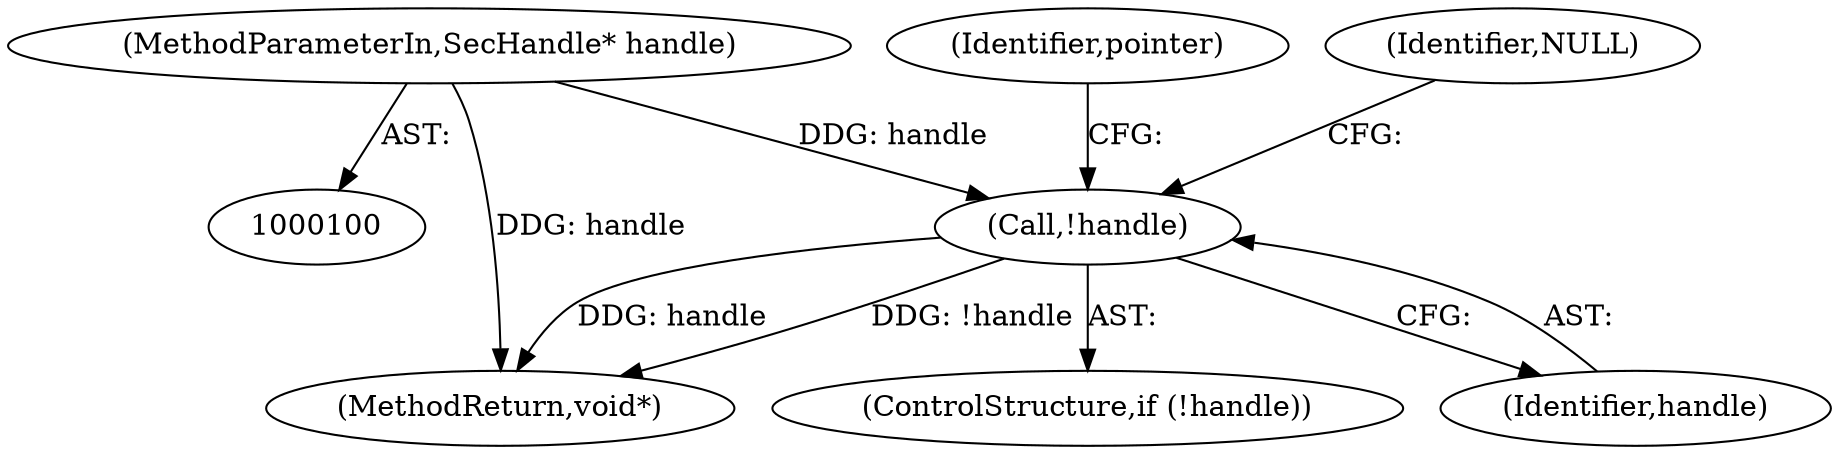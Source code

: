 digraph "0_FreeRDP_0773bb9303d24473fe1185d85a424dfe159aff53_4@pointer" {
"1000105" [label="(Call,!handle)"];
"1000101" [label="(MethodParameterIn,SecHandle* handle)"];
"1000121" [label="(MethodReturn,void*)"];
"1000105" [label="(Call,!handle)"];
"1000110" [label="(Identifier,pointer)"];
"1000101" [label="(MethodParameterIn,SecHandle* handle)"];
"1000104" [label="(ControlStructure,if (!handle))"];
"1000106" [label="(Identifier,handle)"];
"1000108" [label="(Identifier,NULL)"];
"1000105" -> "1000104"  [label="AST: "];
"1000105" -> "1000106"  [label="CFG: "];
"1000106" -> "1000105"  [label="AST: "];
"1000108" -> "1000105"  [label="CFG: "];
"1000110" -> "1000105"  [label="CFG: "];
"1000105" -> "1000121"  [label="DDG: !handle"];
"1000105" -> "1000121"  [label="DDG: handle"];
"1000101" -> "1000105"  [label="DDG: handle"];
"1000101" -> "1000100"  [label="AST: "];
"1000101" -> "1000121"  [label="DDG: handle"];
}
